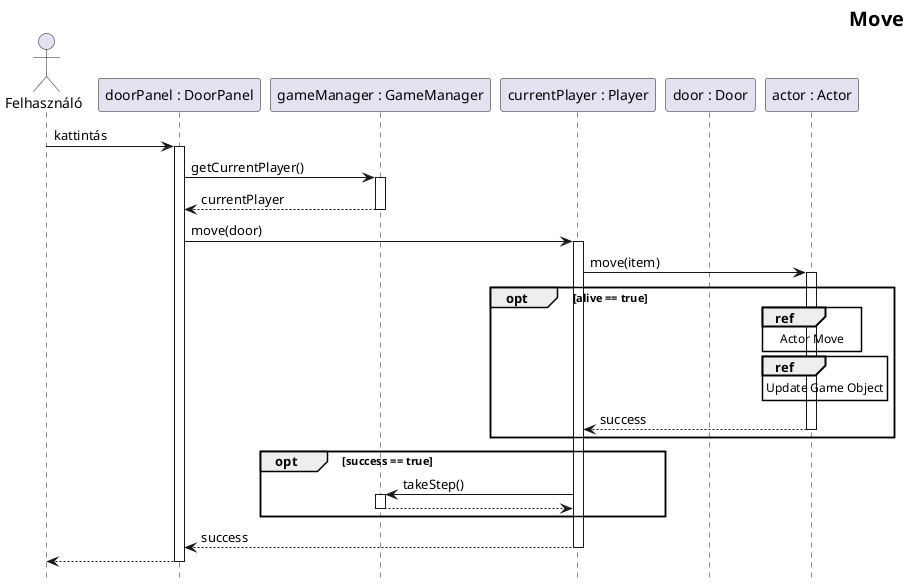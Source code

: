 @startuml Move
skinparam headerFontSize 20
skinparam HeaderFontColor #000000
skinparam HeaderFontStyle bold
header Move
hide footbox

actor p as "Felhasználó"
participant btn as "doorPanel : DoorPanel"
p -> btn++ : kattintás

participant gm as "gameManager : GameManager"
btn -> gm++ : getCurrentPlayer()
return currentPlayer

participant player as "currentPlayer : Player"
participant door as "door : Door"
btn -> player++ : move(door)

participant a as "actor : Actor"
player -> a++ : move(item)

opt alive == true
    ' todo ez egy korábbi dokumentációból van
    ref over a
    Actor Move
    end ref

    ref over a
    Update Game Object
    end ref
    return success
end

opt success == true
    player -> gm ++ : takeStep()
    return
end

return success

return 

@enduml